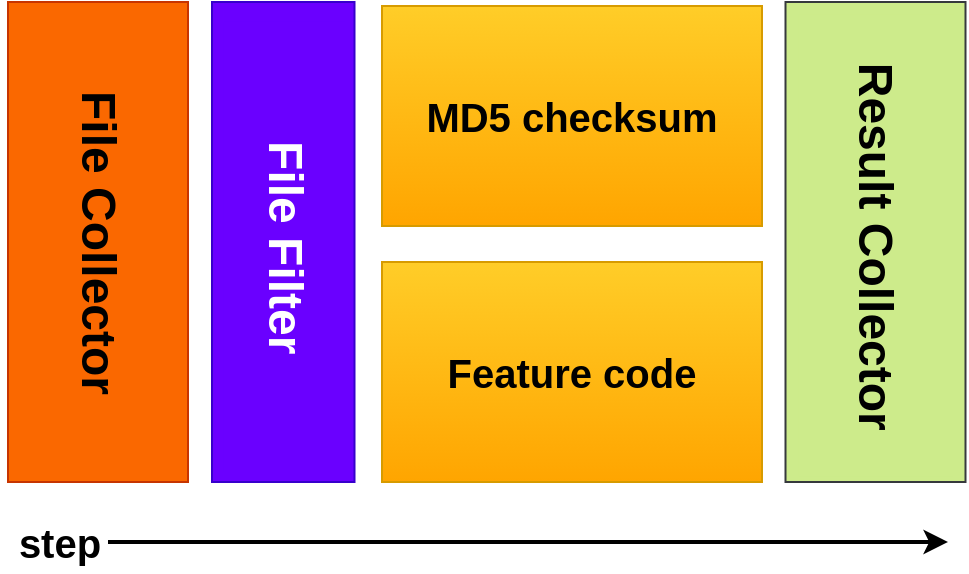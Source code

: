 <mxfile version="18.1.2" type="github">
  <diagram id="LCc6Xw8cCYnN6ix8_E-F" name="第 1 页">
    <mxGraphModel dx="724" dy="568" grid="1" gridSize="10" guides="1" tooltips="1" connect="1" arrows="1" fold="1" page="1" pageScale="1" pageWidth="827" pageHeight="1169" math="0" shadow="0">
      <root>
        <mxCell id="0" />
        <mxCell id="1" parent="0" />
        <mxCell id="JKGcQ82srxqqenNBn3Gt-1" value="&lt;h1&gt;&lt;br&gt;&lt;/h1&gt;" style="rounded=0;whiteSpace=wrap;html=1;fillColor=#fa6800;fontColor=#000000;strokeColor=#C73500;" vertex="1" parent="1">
          <mxGeometry x="150" y="290" width="90" height="240" as="geometry" />
        </mxCell>
        <mxCell id="JKGcQ82srxqqenNBn3Gt-3" value="File Collector" style="text;strokeColor=none;fillColor=#fa6800;html=1;fontSize=24;fontStyle=1;verticalAlign=middle;align=center;rotation=90;fontColor=#000000;" vertex="1" parent="1">
          <mxGeometry x="80" y="371.25" width="230" height="77.5" as="geometry" />
        </mxCell>
        <mxCell id="JKGcQ82srxqqenNBn3Gt-4" value="&lt;font style=&quot;font-size: 20px;&quot;&gt;&lt;b&gt;MD5 checksum&lt;/b&gt;&lt;/font&gt;" style="rounded=0;whiteSpace=wrap;html=1;fillColor=#ffcd28;gradientColor=#ffa500;strokeColor=#d79b00;" vertex="1" parent="1">
          <mxGeometry x="337" y="292" width="190" height="110" as="geometry" />
        </mxCell>
        <mxCell id="JKGcQ82srxqqenNBn3Gt-6" value="&lt;span style=&quot;font-size: 20px;&quot;&gt;&lt;b&gt;Feature code&lt;/b&gt;&lt;/span&gt;" style="rounded=0;whiteSpace=wrap;html=1;fillColor=#ffcd28;gradientColor=#ffa500;strokeColor=#d79b00;" vertex="1" parent="1">
          <mxGeometry x="337" y="420" width="190" height="110" as="geometry" />
        </mxCell>
        <mxCell id="JKGcQ82srxqqenNBn3Gt-8" value="&lt;h1&gt;&lt;br&gt;&lt;/h1&gt;" style="rounded=0;whiteSpace=wrap;html=1;fillColor=#cdeb8b;strokeColor=#36393d;" vertex="1" parent="1">
          <mxGeometry x="538.75" y="290" width="90" height="240" as="geometry" />
        </mxCell>
        <mxCell id="JKGcQ82srxqqenNBn3Gt-9" value="Result Collector" style="text;strokeColor=none;fillColor=#cdeb8b;html=1;fontSize=24;fontStyle=1;verticalAlign=middle;align=center;rotation=90;" vertex="1" parent="1">
          <mxGeometry x="468.13" y="372.88" width="231.25" height="77.5" as="geometry" />
        </mxCell>
        <mxCell id="JKGcQ82srxqqenNBn3Gt-10" value="&lt;h1&gt;&lt;br&gt;&lt;/h1&gt;" style="rounded=0;whiteSpace=wrap;html=1;fillColor=#6a00ff;fontColor=#ffffff;strokeColor=#3700CC;" vertex="1" parent="1">
          <mxGeometry x="252" y="290" width="71.25" height="240" as="geometry" />
        </mxCell>
        <mxCell id="JKGcQ82srxqqenNBn3Gt-11" value="File Filter" style="text;strokeColor=none;fillColor=#6a00ff;html=1;fontSize=24;fontStyle=1;verticalAlign=middle;align=center;rotation=90;fontColor=#ffffff;" vertex="1" parent="1">
          <mxGeometry x="175.37" y="382.12" width="225.25" height="60.5" as="geometry" />
        </mxCell>
        <mxCell id="JKGcQ82srxqqenNBn3Gt-13" value="" style="endArrow=classic;html=1;rounded=0;fontSize=20;strokeWidth=2;" edge="1" parent="1">
          <mxGeometry width="50" height="50" relative="1" as="geometry">
            <mxPoint x="200" y="560" as="sourcePoint" />
            <mxPoint x="620" y="560" as="targetPoint" />
          </mxGeometry>
        </mxCell>
        <mxCell id="JKGcQ82srxqqenNBn3Gt-14" value="&lt;b&gt;step&lt;/b&gt;" style="text;html=1;strokeColor=none;fillColor=none;align=center;verticalAlign=middle;whiteSpace=wrap;rounded=0;fontSize=20;" vertex="1" parent="1">
          <mxGeometry x="146" y="545" width="60" height="30" as="geometry" />
        </mxCell>
      </root>
    </mxGraphModel>
  </diagram>
</mxfile>
